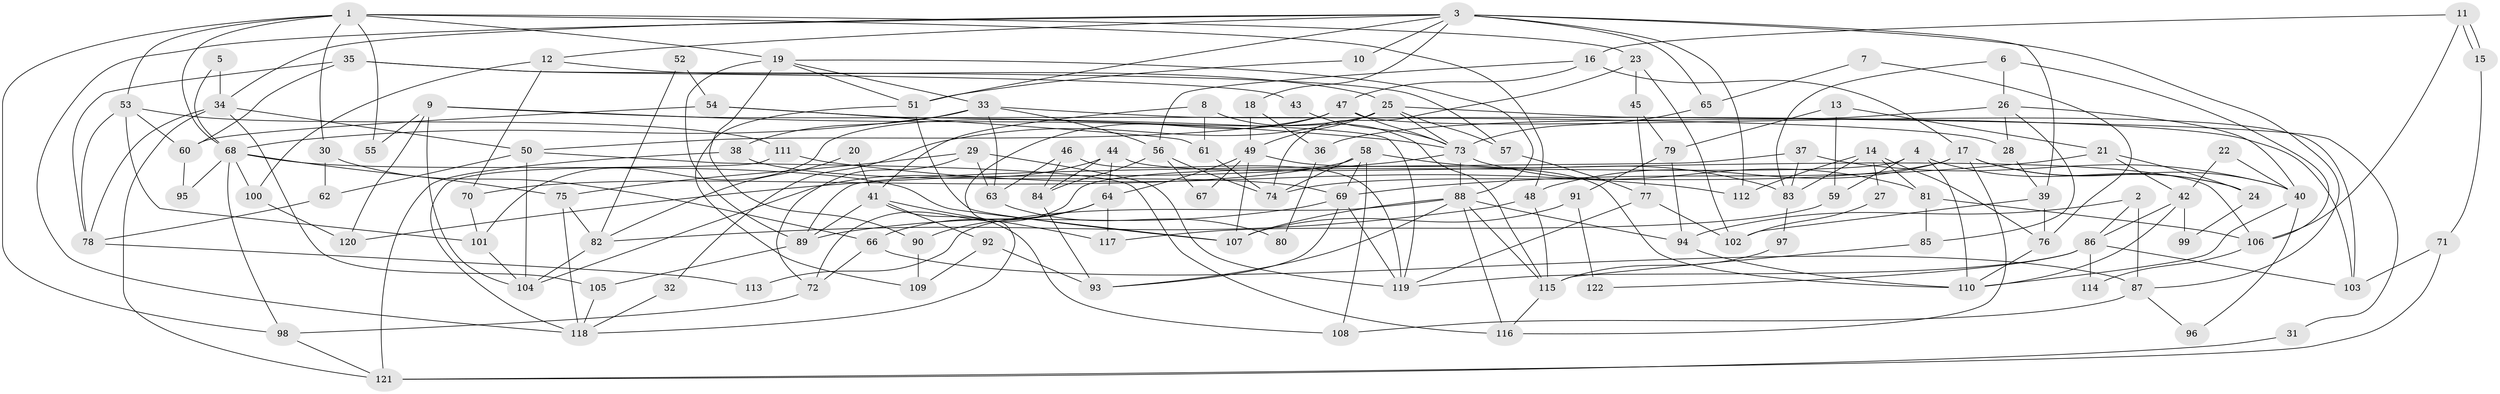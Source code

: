// Generated by graph-tools (version 1.1) at 2025/51/03/09/25 04:51:08]
// undirected, 122 vertices, 244 edges
graph export_dot {
graph [start="1"]
  node [color=gray90,style=filled];
  1;
  2;
  3;
  4;
  5;
  6;
  7;
  8;
  9;
  10;
  11;
  12;
  13;
  14;
  15;
  16;
  17;
  18;
  19;
  20;
  21;
  22;
  23;
  24;
  25;
  26;
  27;
  28;
  29;
  30;
  31;
  32;
  33;
  34;
  35;
  36;
  37;
  38;
  39;
  40;
  41;
  42;
  43;
  44;
  45;
  46;
  47;
  48;
  49;
  50;
  51;
  52;
  53;
  54;
  55;
  56;
  57;
  58;
  59;
  60;
  61;
  62;
  63;
  64;
  65;
  66;
  67;
  68;
  69;
  70;
  71;
  72;
  73;
  74;
  75;
  76;
  77;
  78;
  79;
  80;
  81;
  82;
  83;
  84;
  85;
  86;
  87;
  88;
  89;
  90;
  91;
  92;
  93;
  94;
  95;
  96;
  97;
  98;
  99;
  100;
  101;
  102;
  103;
  104;
  105;
  106;
  107;
  108;
  109;
  110;
  111;
  112;
  113;
  114;
  115;
  116;
  117;
  118;
  119;
  120;
  121;
  122;
  1 -- 48;
  1 -- 19;
  1 -- 23;
  1 -- 30;
  1 -- 53;
  1 -- 55;
  1 -- 68;
  1 -- 98;
  2 -- 87;
  2 -- 86;
  2 -- 94;
  3 -- 12;
  3 -- 51;
  3 -- 10;
  3 -- 18;
  3 -- 34;
  3 -- 39;
  3 -- 65;
  3 -- 87;
  3 -- 112;
  3 -- 118;
  4 -- 72;
  4 -- 24;
  4 -- 59;
  4 -- 110;
  5 -- 34;
  5 -- 68;
  6 -- 26;
  6 -- 106;
  6 -- 83;
  7 -- 65;
  7 -- 76;
  8 -- 41;
  8 -- 61;
  8 -- 115;
  9 -- 73;
  9 -- 28;
  9 -- 55;
  9 -- 104;
  9 -- 120;
  10 -- 51;
  11 -- 16;
  11 -- 15;
  11 -- 15;
  11 -- 106;
  12 -- 100;
  12 -- 25;
  12 -- 70;
  13 -- 21;
  13 -- 59;
  13 -- 79;
  14 -- 81;
  14 -- 112;
  14 -- 27;
  14 -- 76;
  14 -- 83;
  15 -- 71;
  16 -- 17;
  16 -- 47;
  16 -- 56;
  17 -- 74;
  17 -- 116;
  17 -- 24;
  17 -- 40;
  17 -- 48;
  18 -- 49;
  18 -- 36;
  19 -- 88;
  19 -- 33;
  19 -- 51;
  19 -- 89;
  19 -- 90;
  20 -- 41;
  20 -- 82;
  21 -- 69;
  21 -- 42;
  21 -- 24;
  22 -- 42;
  22 -- 40;
  23 -- 102;
  23 -- 45;
  23 -- 74;
  24 -- 99;
  25 -- 49;
  25 -- 101;
  25 -- 31;
  25 -- 32;
  25 -- 57;
  25 -- 73;
  26 -- 85;
  26 -- 40;
  26 -- 28;
  26 -- 36;
  27 -- 102;
  28 -- 39;
  29 -- 119;
  29 -- 75;
  29 -- 63;
  29 -- 72;
  30 -- 66;
  30 -- 62;
  31 -- 121;
  32 -- 118;
  33 -- 68;
  33 -- 56;
  33 -- 38;
  33 -- 63;
  33 -- 103;
  34 -- 105;
  34 -- 50;
  34 -- 78;
  34 -- 121;
  35 -- 57;
  35 -- 78;
  35 -- 43;
  35 -- 60;
  36 -- 80;
  37 -- 83;
  37 -- 89;
  37 -- 40;
  38 -- 121;
  38 -- 69;
  39 -- 76;
  39 -- 102;
  40 -- 96;
  40 -- 110;
  41 -- 92;
  41 -- 89;
  41 -- 108;
  41 -- 117;
  42 -- 86;
  42 -- 110;
  42 -- 99;
  43 -- 73;
  44 -- 104;
  44 -- 84;
  44 -- 64;
  44 -- 106;
  45 -- 79;
  45 -- 77;
  46 -- 84;
  46 -- 63;
  46 -- 119;
  47 -- 73;
  47 -- 50;
  47 -- 103;
  47 -- 118;
  48 -- 115;
  48 -- 82;
  49 -- 110;
  49 -- 64;
  49 -- 67;
  49 -- 107;
  50 -- 116;
  50 -- 62;
  50 -- 104;
  51 -- 107;
  51 -- 109;
  52 -- 82;
  52 -- 54;
  53 -- 78;
  53 -- 60;
  53 -- 101;
  53 -- 111;
  54 -- 60;
  54 -- 119;
  54 -- 61;
  56 -- 74;
  56 -- 67;
  56 -- 84;
  57 -- 77;
  58 -- 70;
  58 -- 83;
  58 -- 69;
  58 -- 74;
  58 -- 108;
  59 -- 117;
  60 -- 95;
  61 -- 74;
  62 -- 78;
  63 -- 80;
  64 -- 66;
  64 -- 90;
  64 -- 117;
  65 -- 73;
  66 -- 72;
  66 -- 87;
  68 -- 75;
  68 -- 95;
  68 -- 98;
  68 -- 100;
  68 -- 107;
  69 -- 89;
  69 -- 93;
  69 -- 119;
  70 -- 101;
  71 -- 103;
  71 -- 121;
  72 -- 98;
  73 -- 88;
  73 -- 81;
  73 -- 120;
  75 -- 118;
  75 -- 82;
  76 -- 110;
  77 -- 119;
  77 -- 102;
  78 -- 113;
  79 -- 94;
  79 -- 91;
  81 -- 106;
  81 -- 85;
  82 -- 104;
  83 -- 97;
  84 -- 93;
  85 -- 115;
  86 -- 103;
  86 -- 119;
  86 -- 114;
  86 -- 122;
  87 -- 108;
  87 -- 96;
  88 -- 94;
  88 -- 107;
  88 -- 93;
  88 -- 113;
  88 -- 115;
  88 -- 116;
  89 -- 105;
  90 -- 109;
  91 -- 107;
  91 -- 122;
  92 -- 93;
  92 -- 109;
  94 -- 110;
  97 -- 115;
  98 -- 121;
  100 -- 120;
  101 -- 104;
  105 -- 118;
  106 -- 114;
  111 -- 118;
  111 -- 112;
  115 -- 116;
}

